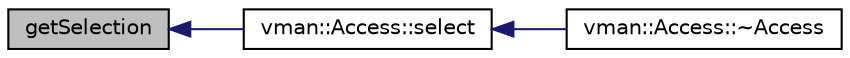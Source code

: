 digraph "getSelection"
{
  bgcolor="transparent";
  edge [fontname="Helvetica",fontsize="10",labelfontname="Helvetica",labelfontsize="10"];
  node [fontname="Helvetica",fontsize="10",shape=record];
  rankdir="LR";
  Node1 [label="getSelection",height=0.2,width=0.4,color="black", fillcolor="grey75", style="filled" fontcolor="black"];
  Node1 -> Node2 [dir="back",color="midnightblue",fontsize="10",style="solid",fontname="Helvetica"];
  Node2 [label="vman::Access::select",height=0.2,width=0.4,color="black",URL="$classvman_1_1_access.html#a521a5afeeda28b88bb571286bc2a6a23",tooltip="Updates the selection."];
  Node2 -> Node3 [dir="back",color="midnightblue",fontsize="10",style="solid",fontname="Helvetica"];
  Node3 [label="vman::Access::~Access",height=0.2,width=0.4,color="black",URL="$classvman_1_1_access.html#a96b77b7b88f020b59b183648017fc26a",tooltip="Deleting a locked access object will cause an error!"];
}

